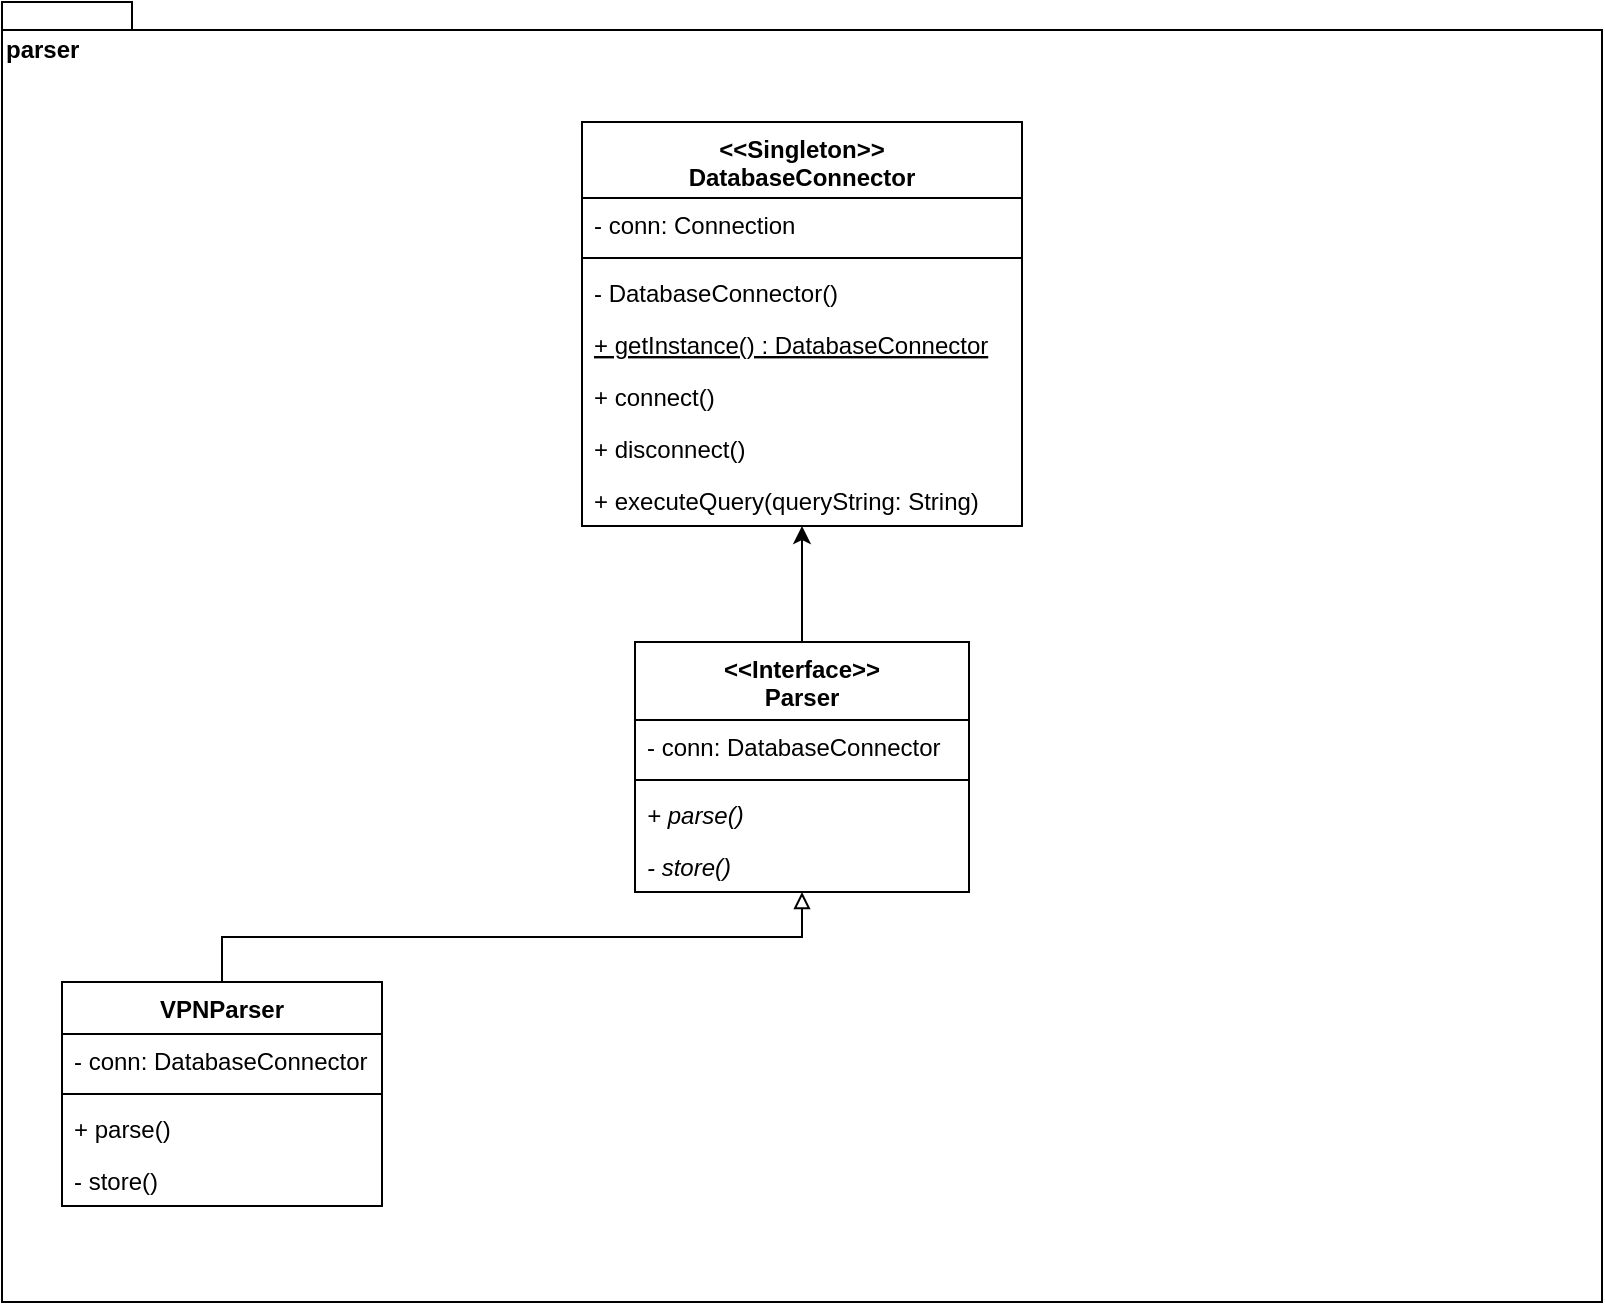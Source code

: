 <mxfile version="12.2.2" type="device" pages="1"><diagram id="1nF6XzZSjAmYsCFcRtmP" name="Parser"><mxGraphModel dx="838" dy="480" grid="1" gridSize="10" guides="1" tooltips="1" connect="1" arrows="1" fold="1" page="1" pageScale="1" pageWidth="827" pageHeight="1169" math="0" shadow="0"><root><mxCell id="0"/><mxCell id="1" parent="0"/><mxCell id="FkUN9KzR-5n65Yh1sej2-5" value="parser" style="shape=folder;fontStyle=1;spacingTop=10;tabWidth=40;tabHeight=14;tabPosition=left;html=1;align=left;verticalAlign=top;" parent="1" vertex="1"><mxGeometry x="20" y="10" width="800" height="650" as="geometry"/></mxCell><mxCell id="PRXulMIUykv5C85sU0ml-5" value="&lt;&lt;Singleton&gt;&gt;&#10;DatabaseConnector" style="swimlane;fontStyle=1;align=center;verticalAlign=top;childLayout=stackLayout;horizontal=1;startSize=38;horizontalStack=0;resizeParent=1;resizeParentMax=0;resizeLast=0;collapsible=1;marginBottom=0;" parent="1" vertex="1"><mxGeometry x="310" y="70" width="220" height="202" as="geometry"/></mxCell><mxCell id="PRXulMIUykv5C85sU0ml-6" value="- conn: Connection" style="text;strokeColor=none;fillColor=none;align=left;verticalAlign=top;spacingLeft=4;spacingRight=4;overflow=hidden;rotatable=0;points=[[0,0.5],[1,0.5]];portConstraint=eastwest;" parent="PRXulMIUykv5C85sU0ml-5" vertex="1"><mxGeometry y="38" width="220" height="26" as="geometry"/></mxCell><mxCell id="PRXulMIUykv5C85sU0ml-7" value="" style="line;strokeWidth=1;fillColor=none;align=left;verticalAlign=middle;spacingTop=-1;spacingLeft=3;spacingRight=3;rotatable=0;labelPosition=right;points=[];portConstraint=eastwest;" parent="PRXulMIUykv5C85sU0ml-5" vertex="1"><mxGeometry y="64" width="220" height="8" as="geometry"/></mxCell><mxCell id="PRXulMIUykv5C85sU0ml-8" value="- DatabaseConnector()" style="text;strokeColor=none;fillColor=none;align=left;verticalAlign=top;spacingLeft=4;spacingRight=4;overflow=hidden;rotatable=0;points=[[0,0.5],[1,0.5]];portConstraint=eastwest;" parent="PRXulMIUykv5C85sU0ml-5" vertex="1"><mxGeometry y="72" width="220" height="26" as="geometry"/></mxCell><mxCell id="PRXulMIUykv5C85sU0ml-10" value="+ getInstance() : DatabaseConnector" style="text;strokeColor=none;fillColor=none;align=left;verticalAlign=top;spacingLeft=4;spacingRight=4;overflow=hidden;rotatable=0;points=[[0,0.5],[1,0.5]];portConstraint=eastwest;fontStyle=4" parent="PRXulMIUykv5C85sU0ml-5" vertex="1"><mxGeometry y="98" width="220" height="26" as="geometry"/></mxCell><mxCell id="PRXulMIUykv5C85sU0ml-11" value="+ connect()" style="text;strokeColor=none;fillColor=none;align=left;verticalAlign=top;spacingLeft=4;spacingRight=4;overflow=hidden;rotatable=0;points=[[0,0.5],[1,0.5]];portConstraint=eastwest;" parent="PRXulMIUykv5C85sU0ml-5" vertex="1"><mxGeometry y="124" width="220" height="26" as="geometry"/></mxCell><mxCell id="PRXulMIUykv5C85sU0ml-12" value="+ disconnect()" style="text;strokeColor=none;fillColor=none;align=left;verticalAlign=top;spacingLeft=4;spacingRight=4;overflow=hidden;rotatable=0;points=[[0,0.5],[1,0.5]];portConstraint=eastwest;" parent="PRXulMIUykv5C85sU0ml-5" vertex="1"><mxGeometry y="150" width="220" height="26" as="geometry"/></mxCell><mxCell id="PRXulMIUykv5C85sU0ml-13" value="+ executeQuery(queryString: String)" style="text;strokeColor=none;fillColor=none;align=left;verticalAlign=top;spacingLeft=4;spacingRight=4;overflow=hidden;rotatable=0;points=[[0,0.5],[1,0.5]];portConstraint=eastwest;" parent="PRXulMIUykv5C85sU0ml-5" vertex="1"><mxGeometry y="176" width="220" height="26" as="geometry"/></mxCell><mxCell id="PRXulMIUykv5C85sU0ml-24" style="edgeStyle=none;rounded=0;orthogonalLoop=1;jettySize=auto;html=1;exitX=0.5;exitY=0;exitDx=0;exitDy=0;" parent="1" source="PRXulMIUykv5C85sU0ml-14" target="PRXulMIUykv5C85sU0ml-5" edge="1"><mxGeometry relative="1" as="geometry"/></mxCell><mxCell id="PRXulMIUykv5C85sU0ml-14" value="&lt;&lt;Interface&gt;&gt;&#10;Parser" style="swimlane;fontStyle=1;align=center;verticalAlign=top;childLayout=stackLayout;horizontal=1;startSize=39;horizontalStack=0;resizeParent=1;resizeParentMax=0;resizeLast=0;collapsible=1;marginBottom=0;" parent="1" vertex="1"><mxGeometry x="336.5" y="330" width="167" height="125" as="geometry"/></mxCell><mxCell id="PRXulMIUykv5C85sU0ml-15" value="- conn: DatabaseConnector" style="text;strokeColor=none;fillColor=none;align=left;verticalAlign=top;spacingLeft=4;spacingRight=4;overflow=hidden;rotatable=0;points=[[0,0.5],[1,0.5]];portConstraint=eastwest;" parent="PRXulMIUykv5C85sU0ml-14" vertex="1"><mxGeometry y="39" width="167" height="26" as="geometry"/></mxCell><mxCell id="PRXulMIUykv5C85sU0ml-16" value="" style="line;strokeWidth=1;fillColor=none;align=left;verticalAlign=middle;spacingTop=-1;spacingLeft=3;spacingRight=3;rotatable=0;labelPosition=right;points=[];portConstraint=eastwest;" parent="PRXulMIUykv5C85sU0ml-14" vertex="1"><mxGeometry y="65" width="167" height="8" as="geometry"/></mxCell><mxCell id="PRXulMIUykv5C85sU0ml-17" value="+ parse()" style="text;strokeColor=none;fillColor=none;align=left;verticalAlign=top;spacingLeft=4;spacingRight=4;overflow=hidden;rotatable=0;points=[[0,0.5],[1,0.5]];portConstraint=eastwest;fontStyle=2" parent="PRXulMIUykv5C85sU0ml-14" vertex="1"><mxGeometry y="73" width="167" height="26" as="geometry"/></mxCell><mxCell id="PRXulMIUykv5C85sU0ml-26" value="- store()" style="text;strokeColor=none;fillColor=none;align=left;verticalAlign=top;spacingLeft=4;spacingRight=4;overflow=hidden;rotatable=0;points=[[0,0.5],[1,0.5]];portConstraint=eastwest;fontStyle=2" parent="PRXulMIUykv5C85sU0ml-14" vertex="1"><mxGeometry y="99" width="167" height="26" as="geometry"/></mxCell><mxCell id="PRXulMIUykv5C85sU0ml-31" style="edgeStyle=orthogonalEdgeStyle;rounded=0;orthogonalLoop=1;jettySize=auto;html=1;exitX=0.5;exitY=0;exitDx=0;exitDy=0;endArrow=block;endFill=0;" parent="1" source="PRXulMIUykv5C85sU0ml-27" target="PRXulMIUykv5C85sU0ml-14" edge="1"><mxGeometry relative="1" as="geometry"/></mxCell><mxCell id="PRXulMIUykv5C85sU0ml-27" value="VPNParser" style="swimlane;fontStyle=1;align=center;verticalAlign=top;childLayout=stackLayout;horizontal=1;startSize=26;horizontalStack=0;resizeParent=1;resizeParentMax=0;resizeLast=0;collapsible=1;marginBottom=0;" parent="1" vertex="1"><mxGeometry x="50" y="500" width="160" height="112" as="geometry"/></mxCell><mxCell id="PRXulMIUykv5C85sU0ml-28" value="- conn: DatabaseConnector" style="text;strokeColor=none;fillColor=none;align=left;verticalAlign=top;spacingLeft=4;spacingRight=4;overflow=hidden;rotatable=0;points=[[0,0.5],[1,0.5]];portConstraint=eastwest;" parent="PRXulMIUykv5C85sU0ml-27" vertex="1"><mxGeometry y="26" width="160" height="26" as="geometry"/></mxCell><mxCell id="PRXulMIUykv5C85sU0ml-29" value="" style="line;strokeWidth=1;fillColor=none;align=left;verticalAlign=middle;spacingTop=-1;spacingLeft=3;spacingRight=3;rotatable=0;labelPosition=right;points=[];portConstraint=eastwest;" parent="PRXulMIUykv5C85sU0ml-27" vertex="1"><mxGeometry y="52" width="160" height="8" as="geometry"/></mxCell><mxCell id="PRXulMIUykv5C85sU0ml-30" value="+ parse()" style="text;strokeColor=none;fillColor=none;align=left;verticalAlign=top;spacingLeft=4;spacingRight=4;overflow=hidden;rotatable=0;points=[[0,0.5],[1,0.5]];portConstraint=eastwest;" parent="PRXulMIUykv5C85sU0ml-27" vertex="1"><mxGeometry y="60" width="160" height="26" as="geometry"/></mxCell><mxCell id="PRXulMIUykv5C85sU0ml-32" value="- store()" style="text;strokeColor=none;fillColor=none;align=left;verticalAlign=top;spacingLeft=4;spacingRight=4;overflow=hidden;rotatable=0;points=[[0,0.5],[1,0.5]];portConstraint=eastwest;" parent="PRXulMIUykv5C85sU0ml-27" vertex="1"><mxGeometry y="86" width="160" height="26" as="geometry"/></mxCell></root></mxGraphModel></diagram></mxfile>